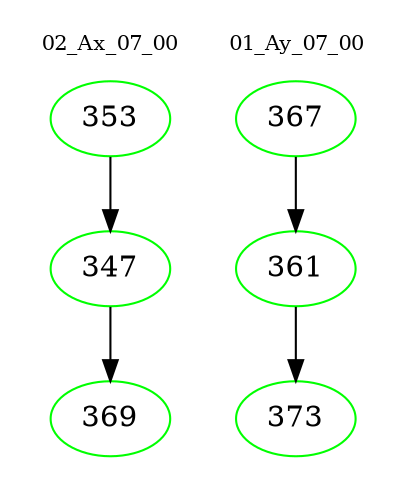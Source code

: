 digraph{
subgraph cluster_0 {
color = white
label = "02_Ax_07_00";
fontsize=10;
T0_353 [label="353", color="green"]
T0_353 -> T0_347 [color="black"]
T0_347 [label="347", color="green"]
T0_347 -> T0_369 [color="black"]
T0_369 [label="369", color="green"]
}
subgraph cluster_1 {
color = white
label = "01_Ay_07_00";
fontsize=10;
T1_367 [label="367", color="green"]
T1_367 -> T1_361 [color="black"]
T1_361 [label="361", color="green"]
T1_361 -> T1_373 [color="black"]
T1_373 [label="373", color="green"]
}
}
